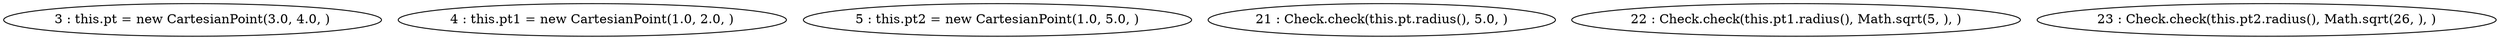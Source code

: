 digraph G {
"3 : this.pt = new CartesianPoint(3.0, 4.0, )"
"4 : this.pt1 = new CartesianPoint(1.0, 2.0, )"
"5 : this.pt2 = new CartesianPoint(1.0, 5.0, )"
"21 : Check.check(this.pt.radius(), 5.0, )"
"22 : Check.check(this.pt1.radius(), Math.sqrt(5, ), )"
"23 : Check.check(this.pt2.radius(), Math.sqrt(26, ), )"
}